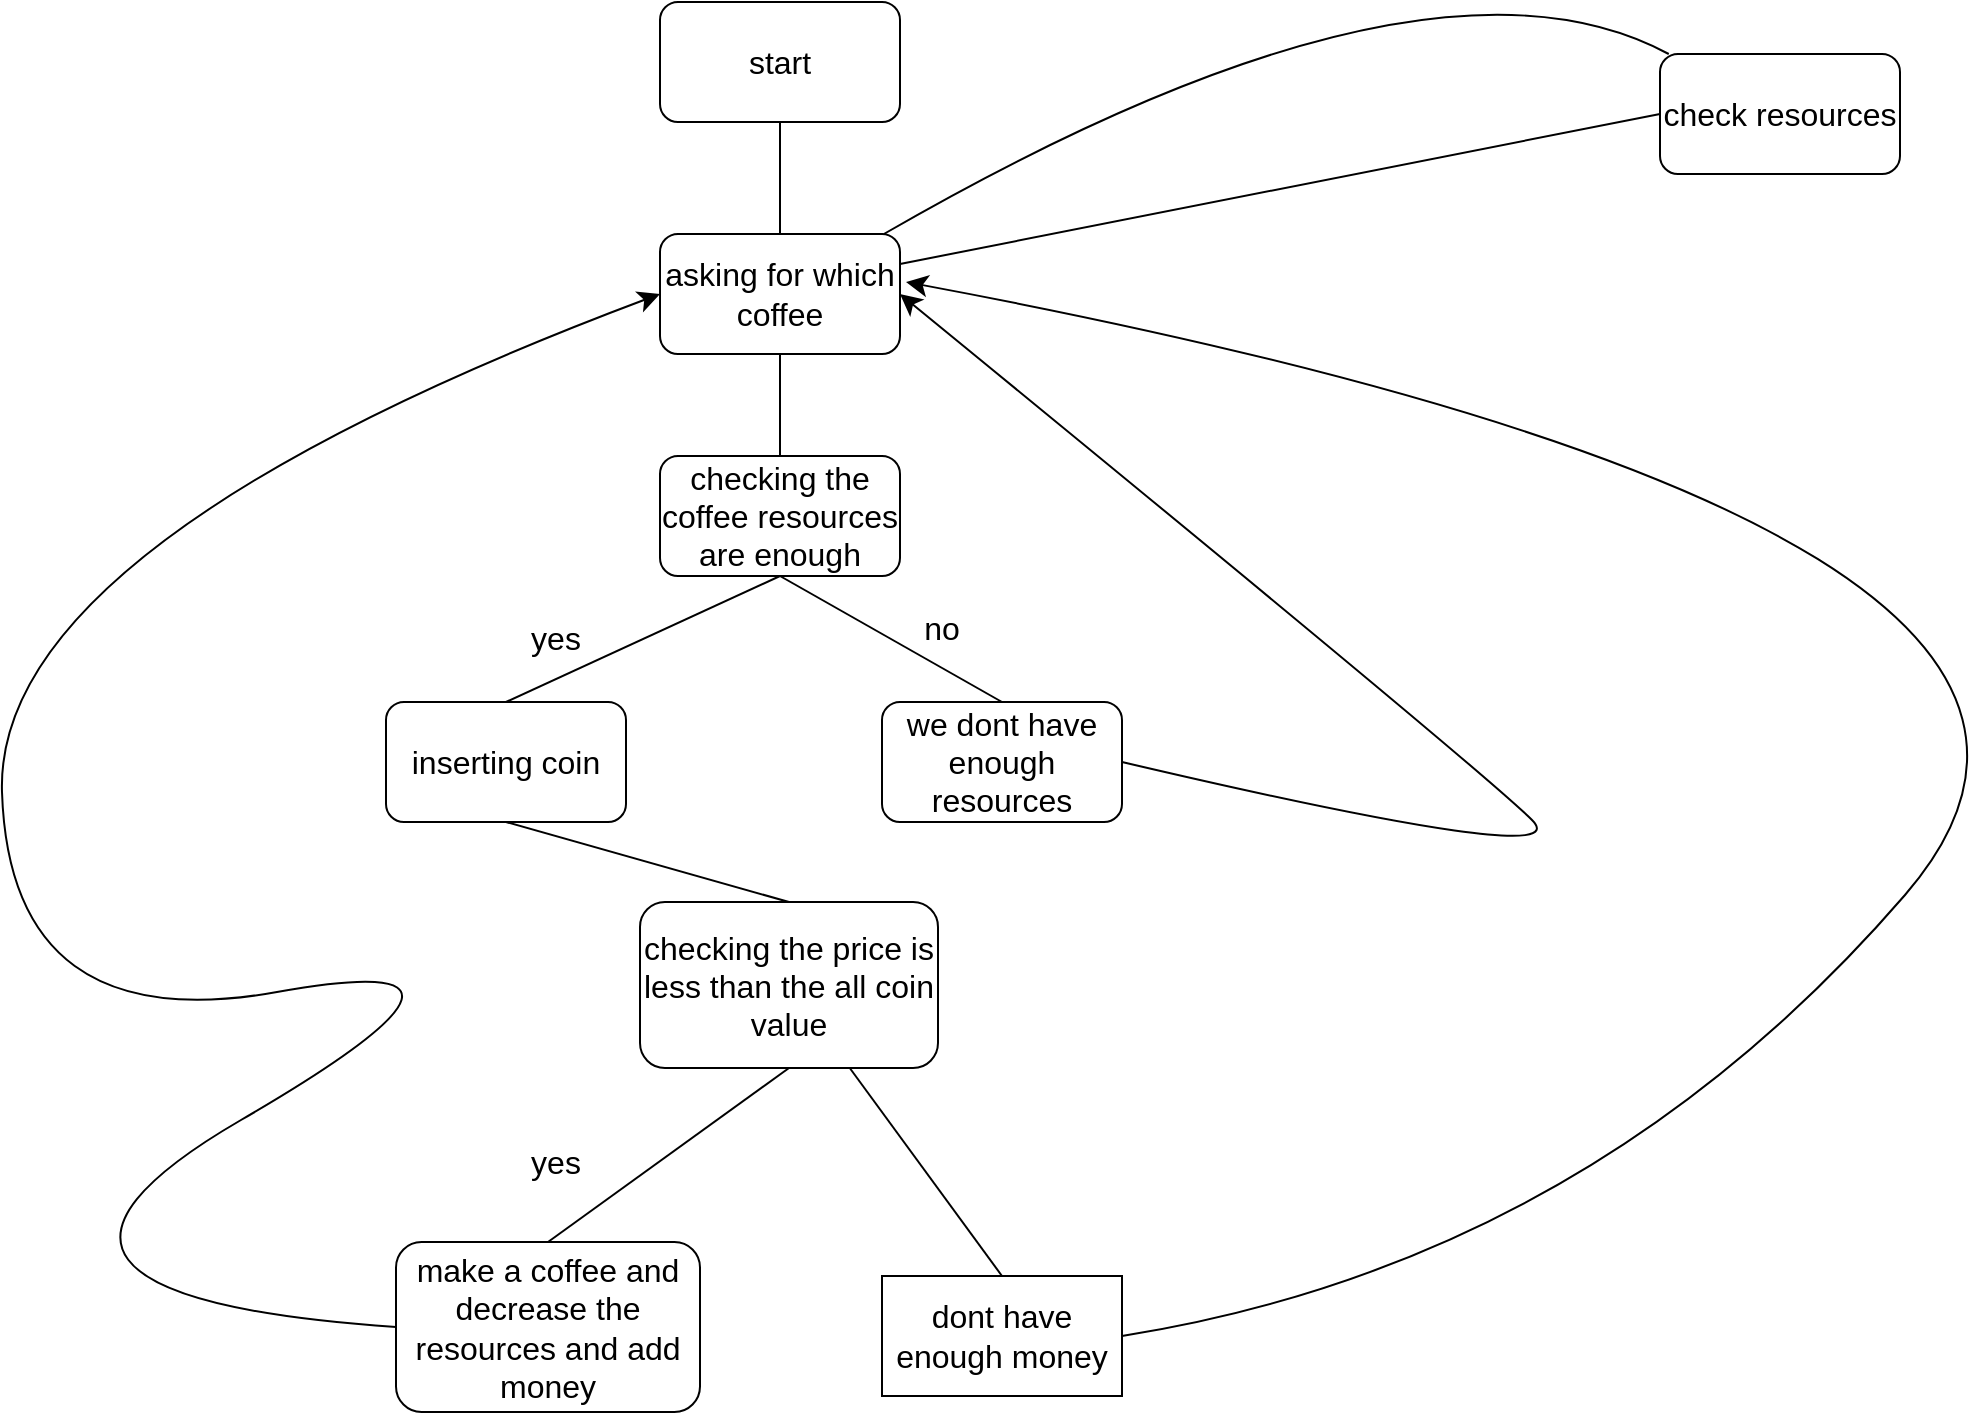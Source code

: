 <mxfile version="21.1.1" type="device">
  <diagram name="Page-1" id="z-4_4qSqRlo2RlD2d_DQ">
    <mxGraphModel dx="1614" dy="-3470" grid="0" gridSize="10" guides="1" tooltips="1" connect="1" arrows="1" fold="1" page="0" pageScale="1" pageWidth="827" pageHeight="1169" math="0" shadow="0">
      <root>
        <mxCell id="0" />
        <mxCell id="1" parent="0" />
        <mxCell id="OWwjaM2wc8ngyVaTOj8H-1" value="start" style="rounded=1;whiteSpace=wrap;html=1;fontSize=16;" vertex="1" parent="1">
          <mxGeometry x="-117" y="4780" width="120" height="60" as="geometry" />
        </mxCell>
        <mxCell id="OWwjaM2wc8ngyVaTOj8H-2" value="asking for which coffee" style="rounded=1;whiteSpace=wrap;html=1;fontSize=16;" vertex="1" parent="1">
          <mxGeometry x="-117" y="4896" width="120" height="60" as="geometry" />
        </mxCell>
        <mxCell id="OWwjaM2wc8ngyVaTOj8H-3" value="" style="endArrow=none;html=1;rounded=0;fontSize=12;startSize=8;endSize=8;curved=1;entryX=0.5;entryY=1;entryDx=0;entryDy=0;exitX=0.5;exitY=0;exitDx=0;exitDy=0;" edge="1" parent="1" source="OWwjaM2wc8ngyVaTOj8H-2" target="OWwjaM2wc8ngyVaTOj8H-1">
          <mxGeometry width="50" height="50" relative="1" as="geometry">
            <mxPoint x="-167" y="4924" as="sourcePoint" />
            <mxPoint x="-117" y="4874" as="targetPoint" />
          </mxGeometry>
        </mxCell>
        <mxCell id="OWwjaM2wc8ngyVaTOj8H-4" value="inserting coin" style="rounded=1;whiteSpace=wrap;html=1;fontSize=16;" vertex="1" parent="1">
          <mxGeometry x="-254" y="5130" width="120" height="60" as="geometry" />
        </mxCell>
        <mxCell id="OWwjaM2wc8ngyVaTOj8H-5" value="" style="endArrow=none;html=1;rounded=0;fontSize=12;startSize=8;endSize=8;curved=1;entryX=0.5;entryY=1;entryDx=0;entryDy=0;exitX=0.5;exitY=0;exitDx=0;exitDy=0;" edge="1" parent="1" source="OWwjaM2wc8ngyVaTOj8H-6" target="OWwjaM2wc8ngyVaTOj8H-2">
          <mxGeometry width="50" height="50" relative="1" as="geometry">
            <mxPoint x="-167" y="4924" as="sourcePoint" />
            <mxPoint x="-117" y="4874" as="targetPoint" />
          </mxGeometry>
        </mxCell>
        <mxCell id="OWwjaM2wc8ngyVaTOj8H-6" value="checking the coffee resources are enough" style="rounded=1;whiteSpace=wrap;html=1;fontSize=16;" vertex="1" parent="1">
          <mxGeometry x="-117" y="5007" width="120" height="60" as="geometry" />
        </mxCell>
        <mxCell id="OWwjaM2wc8ngyVaTOj8H-7" value="" style="endArrow=none;html=1;rounded=0;fontSize=12;startSize=8;endSize=8;curved=1;entryX=0.5;entryY=1;entryDx=0;entryDy=0;exitX=0.5;exitY=0;exitDx=0;exitDy=0;" edge="1" parent="1" source="OWwjaM2wc8ngyVaTOj8H-4" target="OWwjaM2wc8ngyVaTOj8H-6">
          <mxGeometry width="50" height="50" relative="1" as="geometry">
            <mxPoint x="-167" y="4904" as="sourcePoint" />
            <mxPoint x="-117" y="4854" as="targetPoint" />
          </mxGeometry>
        </mxCell>
        <mxCell id="OWwjaM2wc8ngyVaTOj8H-8" value="we dont have enough resources" style="rounded=1;whiteSpace=wrap;html=1;fontSize=16;" vertex="1" parent="1">
          <mxGeometry x="-6" y="5130" width="120" height="60" as="geometry" />
        </mxCell>
        <mxCell id="OWwjaM2wc8ngyVaTOj8H-9" value="" style="endArrow=none;html=1;rounded=0;fontSize=12;startSize=8;endSize=8;curved=1;entryX=0.5;entryY=1;entryDx=0;entryDy=0;exitX=0.5;exitY=0;exitDx=0;exitDy=0;" edge="1" parent="1" source="OWwjaM2wc8ngyVaTOj8H-8" target="OWwjaM2wc8ngyVaTOj8H-6">
          <mxGeometry width="50" height="50" relative="1" as="geometry">
            <mxPoint x="-167" y="5131" as="sourcePoint" />
            <mxPoint x="-117" y="5081" as="targetPoint" />
          </mxGeometry>
        </mxCell>
        <mxCell id="OWwjaM2wc8ngyVaTOj8H-10" value="checking the price is less than the all coin value" style="rounded=1;whiteSpace=wrap;html=1;fontSize=16;" vertex="1" parent="1">
          <mxGeometry x="-127" y="5230" width="149" height="83" as="geometry" />
        </mxCell>
        <mxCell id="OWwjaM2wc8ngyVaTOj8H-11" value="" style="endArrow=none;html=1;rounded=0;fontSize=12;startSize=8;endSize=8;curved=1;exitX=0.5;exitY=1;exitDx=0;exitDy=0;entryX=0.5;entryY=0;entryDx=0;entryDy=0;" edge="1" parent="1" source="OWwjaM2wc8ngyVaTOj8H-4" target="OWwjaM2wc8ngyVaTOj8H-10">
          <mxGeometry width="50" height="50" relative="1" as="geometry">
            <mxPoint x="-167" y="5111" as="sourcePoint" />
            <mxPoint x="-117" y="5061" as="targetPoint" />
          </mxGeometry>
        </mxCell>
        <mxCell id="OWwjaM2wc8ngyVaTOj8H-12" value="yes" style="text;html=1;strokeColor=none;fillColor=none;align=center;verticalAlign=middle;whiteSpace=wrap;rounded=0;fontSize=16;" vertex="1" parent="1">
          <mxGeometry x="-199" y="5083" width="60" height="30" as="geometry" />
        </mxCell>
        <mxCell id="OWwjaM2wc8ngyVaTOj8H-13" value="no" style="text;html=1;strokeColor=none;fillColor=none;align=center;verticalAlign=middle;whiteSpace=wrap;rounded=0;fontSize=16;" vertex="1" parent="1">
          <mxGeometry x="-6" y="5078" width="60" height="30" as="geometry" />
        </mxCell>
        <mxCell id="OWwjaM2wc8ngyVaTOj8H-14" value="yes" style="text;html=1;strokeColor=none;fillColor=none;align=center;verticalAlign=middle;whiteSpace=wrap;rounded=0;fontSize=16;" vertex="1" parent="1">
          <mxGeometry x="-199" y="5345" width="60" height="30" as="geometry" />
        </mxCell>
        <mxCell id="OWwjaM2wc8ngyVaTOj8H-15" value="make a coffee and decrease the resources and add money" style="rounded=1;whiteSpace=wrap;html=1;fontSize=16;" vertex="1" parent="1">
          <mxGeometry x="-249" y="5400" width="152" height="85" as="geometry" />
        </mxCell>
        <mxCell id="OWwjaM2wc8ngyVaTOj8H-16" value="" style="endArrow=none;html=1;rounded=0;fontSize=12;startSize=8;endSize=8;curved=1;entryX=0.5;entryY=1;entryDx=0;entryDy=0;exitX=0.5;exitY=0;exitDx=0;exitDy=0;" edge="1" parent="1" source="OWwjaM2wc8ngyVaTOj8H-15" target="OWwjaM2wc8ngyVaTOj8H-10">
          <mxGeometry width="50" height="50" relative="1" as="geometry">
            <mxPoint x="-167" y="5348" as="sourcePoint" />
            <mxPoint x="-117" y="5298" as="targetPoint" />
          </mxGeometry>
        </mxCell>
        <mxCell id="OWwjaM2wc8ngyVaTOj8H-18" value="dont have enough money" style="rounded=0;whiteSpace=wrap;html=1;fontSize=16;" vertex="1" parent="1">
          <mxGeometry x="-6" y="5417" width="120" height="60" as="geometry" />
        </mxCell>
        <mxCell id="OWwjaM2wc8ngyVaTOj8H-19" value="" style="endArrow=none;html=1;rounded=0;fontSize=12;startSize=8;endSize=8;curved=1;exitX=0.5;exitY=0;exitDx=0;exitDy=0;" edge="1" parent="1" source="OWwjaM2wc8ngyVaTOj8H-18" target="OWwjaM2wc8ngyVaTOj8H-10">
          <mxGeometry width="50" height="50" relative="1" as="geometry">
            <mxPoint x="-167" y="5560" as="sourcePoint" />
            <mxPoint x="-54" y="5313" as="targetPoint" />
          </mxGeometry>
        </mxCell>
        <mxCell id="OWwjaM2wc8ngyVaTOj8H-21" value="" style="curved=1;endArrow=classic;html=1;rounded=0;fontSize=12;startSize=8;endSize=8;entryX=0;entryY=0.5;entryDx=0;entryDy=0;exitX=0;exitY=0.5;exitDx=0;exitDy=0;" edge="1" parent="1" source="OWwjaM2wc8ngyVaTOj8H-15" target="OWwjaM2wc8ngyVaTOj8H-2">
          <mxGeometry width="50" height="50" relative="1" as="geometry">
            <mxPoint x="-225" y="5251" as="sourcePoint" />
            <mxPoint x="-175" y="5201" as="targetPoint" />
            <Array as="points">
              <mxPoint x="-478" y="5427" />
              <mxPoint x="-175" y="5251" />
              <mxPoint x="-442" y="5299" />
              <mxPoint x="-450" y="5051" />
            </Array>
          </mxGeometry>
        </mxCell>
        <mxCell id="OWwjaM2wc8ngyVaTOj8H-23" value="" style="curved=1;endArrow=classic;html=1;rounded=0;fontSize=12;startSize=8;endSize=8;exitX=1;exitY=0.5;exitDx=0;exitDy=0;entryX=1;entryY=0.5;entryDx=0;entryDy=0;" edge="1" parent="1" source="OWwjaM2wc8ngyVaTOj8H-8" target="OWwjaM2wc8ngyVaTOj8H-2">
          <mxGeometry width="50" height="50" relative="1" as="geometry">
            <mxPoint x="294" y="5214" as="sourcePoint" />
            <mxPoint x="344" y="5164" as="targetPoint" />
            <Array as="points">
              <mxPoint x="344" y="5214" />
              <mxPoint x="294" y="5164" />
            </Array>
          </mxGeometry>
        </mxCell>
        <mxCell id="OWwjaM2wc8ngyVaTOj8H-24" value="" style="curved=1;endArrow=classic;html=1;rounded=0;fontSize=12;startSize=8;endSize=8;exitX=1;exitY=0.5;exitDx=0;exitDy=0;" edge="1" parent="1" source="OWwjaM2wc8ngyVaTOj8H-18">
          <mxGeometry width="50" height="50" relative="1" as="geometry">
            <mxPoint x="297" y="5410" as="sourcePoint" />
            <mxPoint x="6" y="4920" as="targetPoint" />
            <Array as="points">
              <mxPoint x="347" y="5410" />
              <mxPoint x="664" y="5043" />
            </Array>
          </mxGeometry>
        </mxCell>
        <mxCell id="OWwjaM2wc8ngyVaTOj8H-26" value="" style="endArrow=none;html=1;rounded=0;fontSize=12;startSize=8;endSize=8;curved=1;" edge="1" parent="1" source="OWwjaM2wc8ngyVaTOj8H-2" target="OWwjaM2wc8ngyVaTOj8H-27">
          <mxGeometry width="50" height="50" relative="1" as="geometry">
            <mxPoint x="253" y="4690" as="sourcePoint" />
            <mxPoint x="303" y="4640" as="targetPoint" />
            <Array as="points">
              <mxPoint x="265" y="4740" />
            </Array>
          </mxGeometry>
        </mxCell>
        <mxCell id="OWwjaM2wc8ngyVaTOj8H-27" value="check resources" style="rounded=1;whiteSpace=wrap;html=1;fontSize=16;" vertex="1" parent="1">
          <mxGeometry x="383" y="4806" width="120" height="60" as="geometry" />
        </mxCell>
        <mxCell id="OWwjaM2wc8ngyVaTOj8H-28" value="" style="endArrow=none;html=1;rounded=0;fontSize=12;startSize=8;endSize=8;curved=1;entryX=0;entryY=0.5;entryDx=0;entryDy=0;exitX=1;exitY=0.25;exitDx=0;exitDy=0;" edge="1" parent="1" source="OWwjaM2wc8ngyVaTOj8H-2" target="OWwjaM2wc8ngyVaTOj8H-27">
          <mxGeometry width="50" height="50" relative="1" as="geometry">
            <mxPoint x="130" y="4886" as="sourcePoint" />
            <mxPoint x="180" y="4836" as="targetPoint" />
          </mxGeometry>
        </mxCell>
      </root>
    </mxGraphModel>
  </diagram>
</mxfile>
